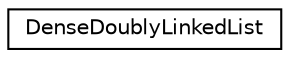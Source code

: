 digraph "Graphical Class Hierarchy"
{
 // LATEX_PDF_SIZE
  edge [fontname="Helvetica",fontsize="10",labelfontname="Helvetica",labelfontsize="10"];
  node [fontname="Helvetica",fontsize="10",shape=record];
  rankdir="LR";
  Node0 [label="DenseDoublyLinkedList",height=0.2,width=0.4,color="black", fillcolor="white", style="filled",URL="$classoperations__research_1_1_dense_doubly_linked_list.html",tooltip=" "];
}
